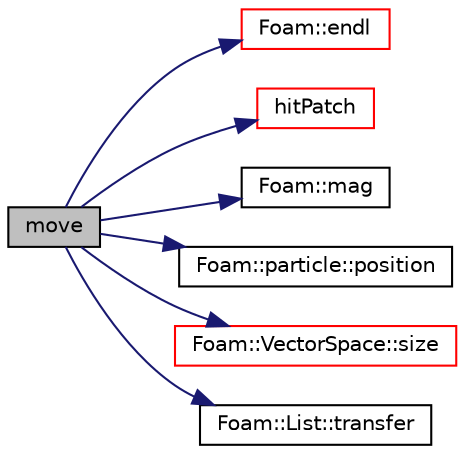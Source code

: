 digraph "move"
{
  bgcolor="transparent";
  edge [fontname="Helvetica",fontsize="10",labelfontname="Helvetica",labelfontsize="10"];
  node [fontname="Helvetica",fontsize="10",shape=record];
  rankdir="LR";
  Node1 [label="move",height=0.2,width=0.4,color="black", fillcolor="grey75", style="filled", fontcolor="black"];
  Node1 -> Node2 [color="midnightblue",fontsize="10",style="solid",fontname="Helvetica"];
  Node2 [label="Foam::endl",height=0.2,width=0.4,color="red",URL="$a10974.html#a2db8fe02a0d3909e9351bb4275b23ce4",tooltip="Add newline and flush stream. "];
  Node1 -> Node3 [color="midnightblue",fontsize="10",style="solid",fontname="Helvetica"];
  Node3 [label="hitPatch",height=0.2,width=0.4,color="red",URL="$a02527.html#a4caf1bad861c1ac81a4479c6de40ec58",tooltip="Overridable function to handle the particle hitting a patch. "];
  Node1 -> Node4 [color="midnightblue",fontsize="10",style="solid",fontname="Helvetica"];
  Node4 [label="Foam::mag",height=0.2,width=0.4,color="black",URL="$a10974.html#a929da2a3fdcf3dacbbe0487d3a330dae"];
  Node1 -> Node5 [color="midnightblue",fontsize="10",style="solid",fontname="Helvetica"];
  Node5 [label="Foam::particle::position",height=0.2,width=0.4,color="black",URL="$a01813.html#af167c3a382515b6794c6233849beecbb",tooltip="Return current particle position. "];
  Node1 -> Node6 [color="midnightblue",fontsize="10",style="solid",fontname="Helvetica"];
  Node6 [label="Foam::VectorSpace::size",height=0.2,width=0.4,color="red",URL="$a02889.html#aec25ea9ccdedfb8fe9391433cde4f986",tooltip="Return the number of elements in the VectorSpace = Ncmpts. "];
  Node1 -> Node7 [color="midnightblue",fontsize="10",style="solid",fontname="Helvetica"];
  Node7 [label="Foam::List::transfer",height=0.2,width=0.4,color="black",URL="$a01391.html#a25ad1d2084d16b234b0cf91c07e832c0",tooltip="Transfer the contents of the argument List into this list. "];
}
